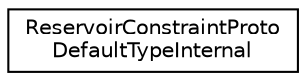 digraph "Graphical Class Hierarchy"
{
 // LATEX_PDF_SIZE
  edge [fontname="Helvetica",fontsize="10",labelfontname="Helvetica",labelfontsize="10"];
  node [fontname="Helvetica",fontsize="10",shape=record];
  rankdir="LR";
  Node0 [label="ReservoirConstraintProto\lDefaultTypeInternal",height=0.2,width=0.4,color="black", fillcolor="white", style="filled",URL="$structoperations__research_1_1sat_1_1_reservoir_constraint_proto_default_type_internal.html",tooltip=" "];
}
